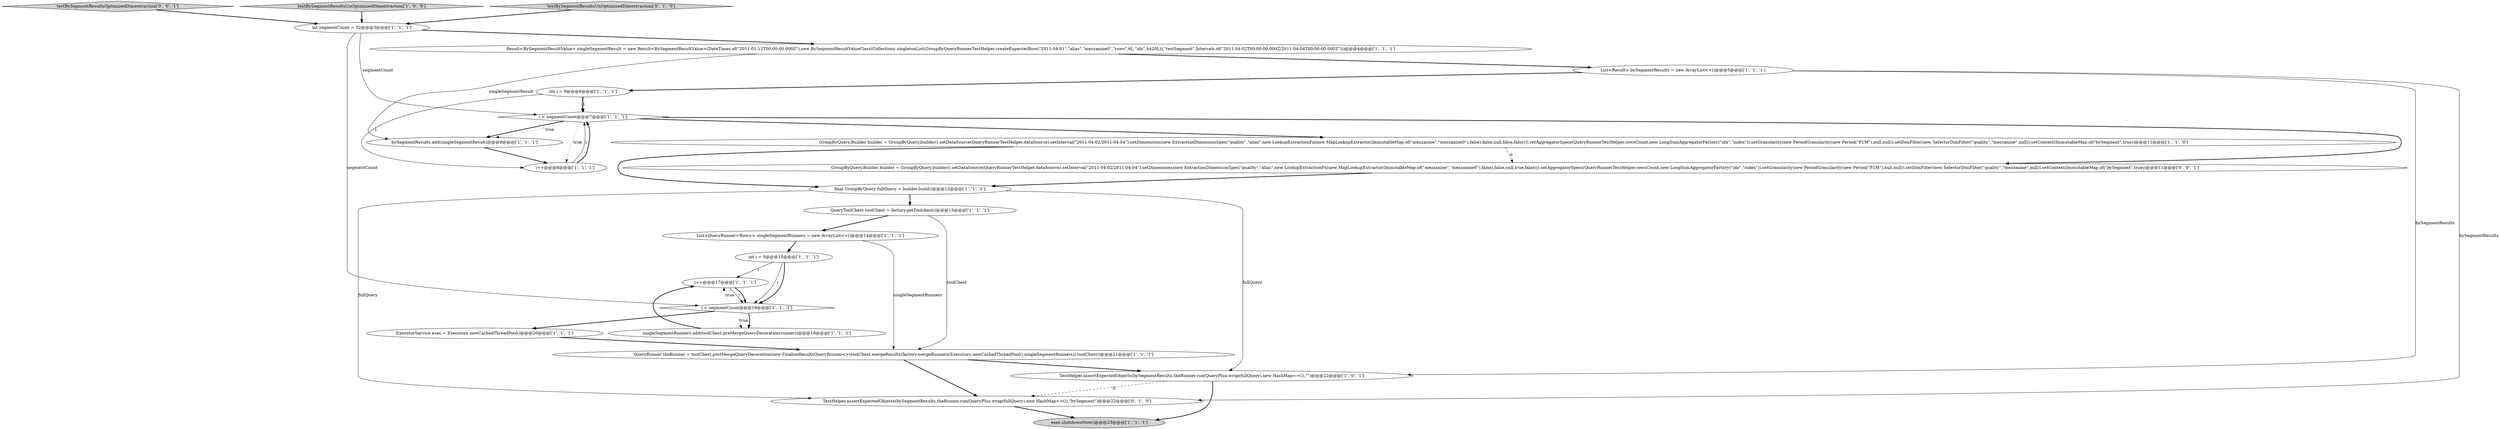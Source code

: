 digraph {
18 [style = filled, label = "i++@@@17@@@['1', '1', '1']", fillcolor = white, shape = ellipse image = "AAA0AAABBB1BBB"];
13 [style = filled, label = "int segmentCount = 32@@@3@@@['1', '1', '1']", fillcolor = white, shape = ellipse image = "AAA0AAABBB1BBB"];
11 [style = filled, label = "i < segmentCount@@@7@@@['1', '1', '1']", fillcolor = white, shape = diamond image = "AAA0AAABBB1BBB"];
22 [style = filled, label = "GroupByQuery.Builder builder = GroupByQuery.builder().setDataSource(QueryRunnerTestHelper.dataSource).setInterval(\"2011-04-02/2011-04-04\").setDimensions(new ExtractionDimensionSpec(\"quality\",\"alias\",new LookupExtractionFn(new MapLookupExtractor(ImmutableMap.of(\"mezzanine\",\"mezzanine0\"),false),false,null,true,false))).setAggregatorSpecs(QueryRunnerTestHelper.rowsCount,new LongSumAggregatorFactory(\"idx\",\"index\")).setGranularity(new PeriodGranularity(new Period(\"P1M\"),null,null)).setDimFilter(new SelectorDimFilter(\"quality\",\"mezzanine\",null)).setContext(ImmutableMap.of(\"bySegment\",true))@@@11@@@['0', '0', '1']", fillcolor = white, shape = ellipse image = "AAA0AAABBB3BBB"];
23 [style = filled, label = "testBySegmentResultsOptimizedDimextraction['0', '0', '1']", fillcolor = lightgray, shape = diamond image = "AAA0AAABBB3BBB"];
10 [style = filled, label = "testBySegmentResultsUnOptimizedDimextraction['1', '0', '0']", fillcolor = lightgray, shape = diamond image = "AAA0AAABBB1BBB"];
6 [style = filled, label = "TestHelper.assertExpectedObjects(bySegmentResults,theRunner.run(QueryPlus.wrap(fullQuery),new HashMap<>()),\"\")@@@22@@@['1', '0', '1']", fillcolor = white, shape = ellipse image = "AAA0AAABBB1BBB"];
20 [style = filled, label = "TestHelper.assertExpectedObjects(bySegmentResults,theRunner.run(QueryPlus.wrap(fullQuery),new HashMap<>()),\"bySegment\")@@@22@@@['0', '1', '0']", fillcolor = white, shape = ellipse image = "AAA1AAABBB2BBB"];
14 [style = filled, label = "ExecutorService exec = Executors.newCachedThreadPool()@@@20@@@['1', '1', '1']", fillcolor = white, shape = ellipse image = "AAA0AAABBB1BBB"];
17 [style = filled, label = "bySegmentResults.add(singleSegmentResult)@@@9@@@['1', '1', '1']", fillcolor = white, shape = ellipse image = "AAA0AAABBB1BBB"];
2 [style = filled, label = "QueryRunner theRunner = toolChest.postMergeQueryDecoration(new FinalizeResultsQueryRunner<>(toolChest.mergeResults(factory.mergeRunners(Executors.newCachedThreadPool(),singleSegmentRunners)),toolChest))@@@21@@@['1', '1', '1']", fillcolor = white, shape = ellipse image = "AAA0AAABBB1BBB"];
1 [style = filled, label = "List<Result> bySegmentResults = new ArrayList<>()@@@5@@@['1', '1', '1']", fillcolor = white, shape = ellipse image = "AAA0AAABBB1BBB"];
12 [style = filled, label = "i < segmentCount@@@16@@@['1', '1', '1']", fillcolor = white, shape = diamond image = "AAA0AAABBB1BBB"];
16 [style = filled, label = "Result<BySegmentResultValue> singleSegmentResult = new Result<BySegmentResultValue>(DateTimes.of(\"2011-01-12T00:00:00.000Z\"),new BySegmentResultValueClass(Collections.singletonList(GroupByQueryRunnerTestHelper.createExpectedRow(\"2011-04-01\",\"alias\",\"mezzanine0\",\"rows\",6L,\"idx\",4420L)),\"testSegment\",Intervals.of(\"2011-04-02T00:00:00.000Z/2011-04-04T00:00:00.000Z\")))@@@4@@@['1', '1', '1']", fillcolor = white, shape = ellipse image = "AAA0AAABBB1BBB"];
7 [style = filled, label = "List<QueryRunner<Row>> singleSegmentRunners = new ArrayList<>()@@@14@@@['1', '1', '1']", fillcolor = white, shape = ellipse image = "AAA0AAABBB1BBB"];
3 [style = filled, label = "QueryToolChest toolChest = factory.getToolchest()@@@13@@@['1', '1', '1']", fillcolor = white, shape = ellipse image = "AAA0AAABBB1BBB"];
9 [style = filled, label = "int i = 0@@@15@@@['1', '1', '1']", fillcolor = white, shape = ellipse image = "AAA0AAABBB1BBB"];
21 [style = filled, label = "testBySegmentResultsUnOptimizedDimextraction['0', '1', '0']", fillcolor = lightgray, shape = diamond image = "AAA0AAABBB2BBB"];
4 [style = filled, label = "exec.shutdownNow()@@@23@@@['1', '1', '1']", fillcolor = lightgray, shape = ellipse image = "AAA0AAABBB1BBB"];
19 [style = filled, label = "int i = 0@@@6@@@['1', '1', '1']", fillcolor = white, shape = ellipse image = "AAA0AAABBB1BBB"];
0 [style = filled, label = "singleSegmentRunners.add(toolChest.preMergeQueryDecoration(runner))@@@18@@@['1', '1', '1']", fillcolor = white, shape = ellipse image = "AAA0AAABBB1BBB"];
5 [style = filled, label = "final GroupByQuery fullQuery = builder.build()@@@12@@@['1', '1', '1']", fillcolor = white, shape = ellipse image = "AAA0AAABBB1BBB"];
15 [style = filled, label = "GroupByQuery.Builder builder = GroupByQuery.builder().setDataSource(QueryRunnerTestHelper.dataSource).setInterval(\"2011-04-02/2011-04-04\").setDimensions(new ExtractionDimensionSpec(\"quality\",\"alias\",new LookupExtractionFn(new MapLookupExtractor(ImmutableMap.of(\"mezzanine\",\"mezzanine0\"),false),false,null,false,false))).setAggregatorSpecs(QueryRunnerTestHelper.rowsCount,new LongSumAggregatorFactory(\"idx\",\"index\")).setGranularity(new PeriodGranularity(new Period(\"P1M\"),null,null)).setDimFilter(new SelectorDimFilter(\"quality\",\"mezzanine\",null)).setContext(ImmutableMap.of(\"bySegment\",true))@@@11@@@['1', '1', '0']", fillcolor = white, shape = ellipse image = "AAA0AAABBB1BBB"];
8 [style = filled, label = "i++@@@8@@@['1', '1', '1']", fillcolor = white, shape = ellipse image = "AAA0AAABBB1BBB"];
12->18 [style = dotted, label="true"];
13->11 [style = solid, label="segmentCount"];
12->0 [style = bold, label=""];
3->2 [style = solid, label="toolChest"];
11->22 [style = bold, label=""];
8->11 [style = solid, label="i"];
22->5 [style = bold, label=""];
19->8 [style = solid, label="i"];
9->12 [style = solid, label="i"];
5->20 [style = solid, label="fullQuery"];
15->22 [style = dashed, label="0"];
6->4 [style = bold, label=""];
6->20 [style = dashed, label="0"];
5->6 [style = solid, label="fullQuery"];
7->9 [style = bold, label=""];
12->14 [style = bold, label=""];
20->4 [style = bold, label=""];
12->0 [style = dotted, label="true"];
1->6 [style = solid, label="bySegmentResults"];
11->15 [style = bold, label=""];
9->18 [style = solid, label="i"];
13->12 [style = solid, label="segmentCount"];
11->17 [style = bold, label=""];
3->7 [style = bold, label=""];
11->17 [style = dotted, label="true"];
18->12 [style = solid, label="i"];
8->11 [style = bold, label=""];
23->13 [style = bold, label=""];
11->8 [style = dotted, label="true"];
16->1 [style = bold, label=""];
19->11 [style = bold, label=""];
10->13 [style = bold, label=""];
13->16 [style = bold, label=""];
2->20 [style = bold, label=""];
15->5 [style = bold, label=""];
1->19 [style = bold, label=""];
17->8 [style = bold, label=""];
14->2 [style = bold, label=""];
2->6 [style = bold, label=""];
5->3 [style = bold, label=""];
18->12 [style = bold, label=""];
16->17 [style = solid, label="singleSegmentResult"];
19->11 [style = solid, label="i"];
1->20 [style = solid, label="bySegmentResults"];
0->18 [style = bold, label=""];
7->2 [style = solid, label="singleSegmentRunners"];
9->12 [style = bold, label=""];
21->13 [style = bold, label=""];
}
